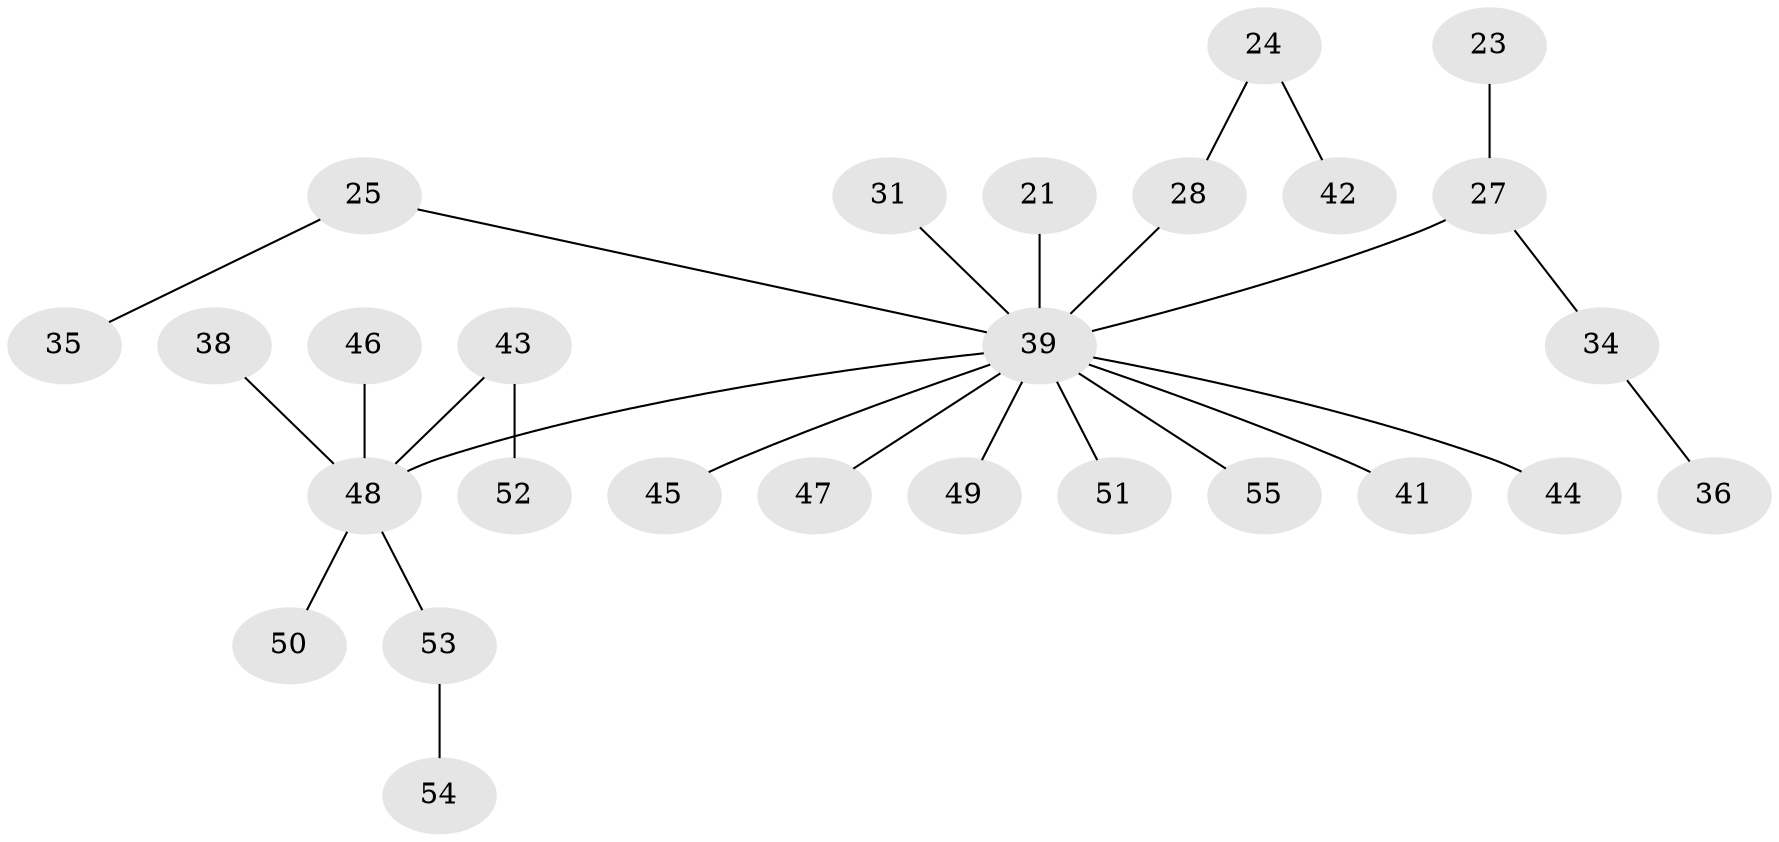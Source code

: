 // original degree distribution, {2: 0.2909090909090909, 4: 0.05454545454545454, 3: 0.18181818181818182, 5: 0.03636363636363636, 1: 0.43636363636363634}
// Generated by graph-tools (version 1.1) at 2025/53/03/09/25 04:53:22]
// undirected, 27 vertices, 26 edges
graph export_dot {
graph [start="1"]
  node [color=gray90,style=filled];
  21;
  23;
  24 [super="+22"];
  25;
  27 [super="+6+15+17"];
  28 [super="+14"];
  31;
  34;
  35;
  36;
  38;
  39 [super="+33+37+20"];
  41;
  42;
  43;
  44;
  45;
  46;
  47;
  48 [super="+30+32+40"];
  49;
  50;
  51 [super="+18"];
  52;
  53;
  54;
  55;
  21 -- 39;
  23 -- 27;
  24 -- 42;
  24 -- 28;
  25 -- 35;
  25 -- 39;
  27 -- 34;
  27 -- 39;
  28 -- 39;
  31 -- 39;
  34 -- 36;
  38 -- 48;
  39 -- 44;
  39 -- 47;
  39 -- 49;
  39 -- 45;
  39 -- 41;
  39 -- 48;
  39 -- 51;
  39 -- 55;
  43 -- 52;
  43 -- 48;
  46 -- 48;
  48 -- 50;
  48 -- 53;
  53 -- 54;
}
